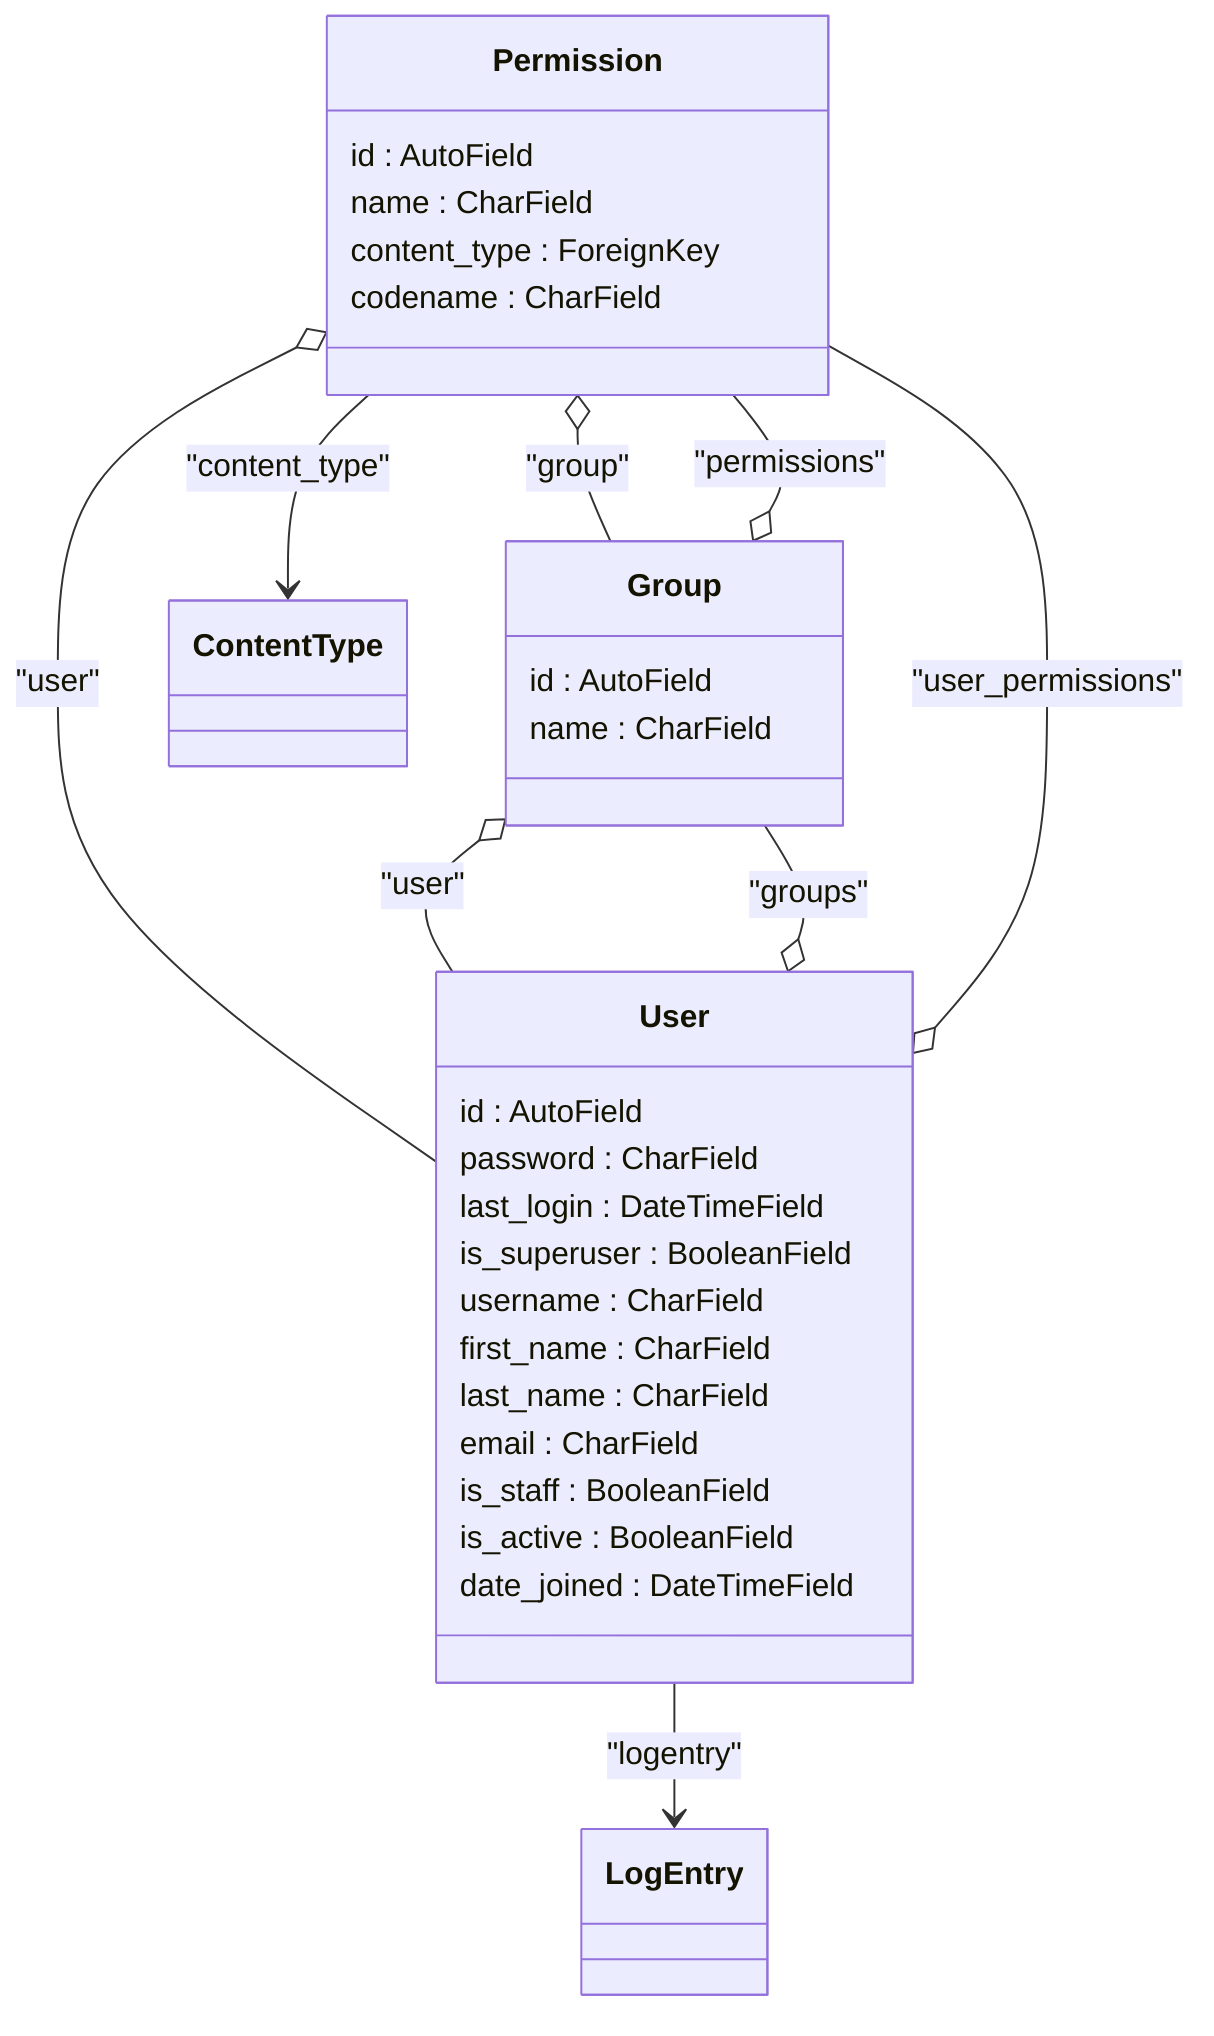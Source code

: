 classDiagram
    class Permission {
        id : AutoField
        name : CharField
        content_type : ForeignKey
        codename : CharField
    }
    Permission o-- Group : "group"
    Permission o-- User : "user"
    Permission --> ContentType : "content_type"
    class Group {
        id : AutoField
        name : CharField
    }
    Group o-- User : "user"
    Group o-- Permission : "permissions"
    class User {
        id : AutoField
        password : CharField
        last_login : DateTimeField
        is_superuser : BooleanField
        username : CharField
        first_name : CharField
        last_name : CharField
        email : CharField
        is_staff : BooleanField
        is_active : BooleanField
        date_joined : DateTimeField
    }
    User --> LogEntry : "logentry"
    User o-- Group : "groups"
    User o-- Permission : "user_permissions"